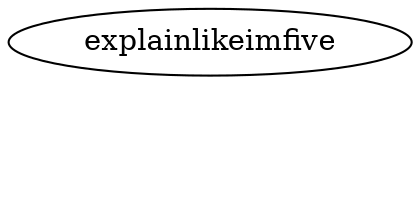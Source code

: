 /*****
 
*****/

digraph G {
  graph [splines=true overlap=false]
  node  [shape=ellipse, width=0.3, height=0.3]
  126 [label="explainlikeimfive"];
  label = "\n \n";  fontsize=24;
}
